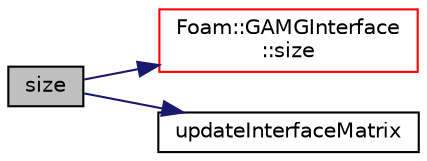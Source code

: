 digraph "size"
{
  bgcolor="transparent";
  edge [fontname="Helvetica",fontsize="10",labelfontname="Helvetica",labelfontsize="10"];
  node [fontname="Helvetica",fontsize="10",shape=record];
  rankdir="LR";
  Node1 [label="size",height=0.2,width=0.4,color="black", fillcolor="grey75", style="filled", fontcolor="black"];
  Node1 -> Node2 [color="midnightblue",fontsize="10",style="solid",fontname="Helvetica"];
  Node2 [label="Foam::GAMGInterface\l::size",height=0.2,width=0.4,color="red",URL="$a00907.html#aefe0792b5b0175e6022a92a906fdf053",tooltip="Return size. "];
  Node1 -> Node3 [color="midnightblue",fontsize="10",style="solid",fontname="Helvetica"];
  Node3 [label="updateInterfaceMatrix",height=0.2,width=0.4,color="black",URL="$a02182.html#a49fa0af11738b5ca61eebe4653fa2511",tooltip="Interface matrix update. "];
}
